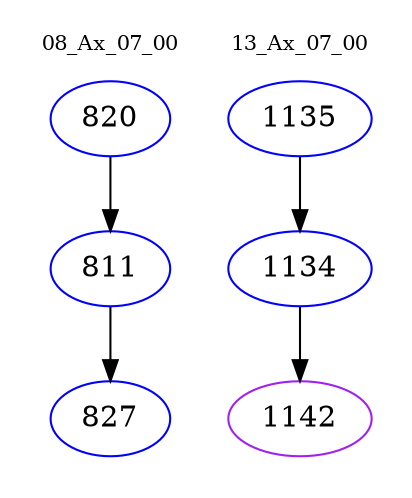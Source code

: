 digraph{
subgraph cluster_0 {
color = white
label = "08_Ax_07_00";
fontsize=10;
T0_820 [label="820", color="blue"]
T0_820 -> T0_811 [color="black"]
T0_811 [label="811", color="blue"]
T0_811 -> T0_827 [color="black"]
T0_827 [label="827", color="blue"]
}
subgraph cluster_1 {
color = white
label = "13_Ax_07_00";
fontsize=10;
T1_1135 [label="1135", color="blue"]
T1_1135 -> T1_1134 [color="black"]
T1_1134 [label="1134", color="blue"]
T1_1134 -> T1_1142 [color="black"]
T1_1142 [label="1142", color="purple"]
}
}
